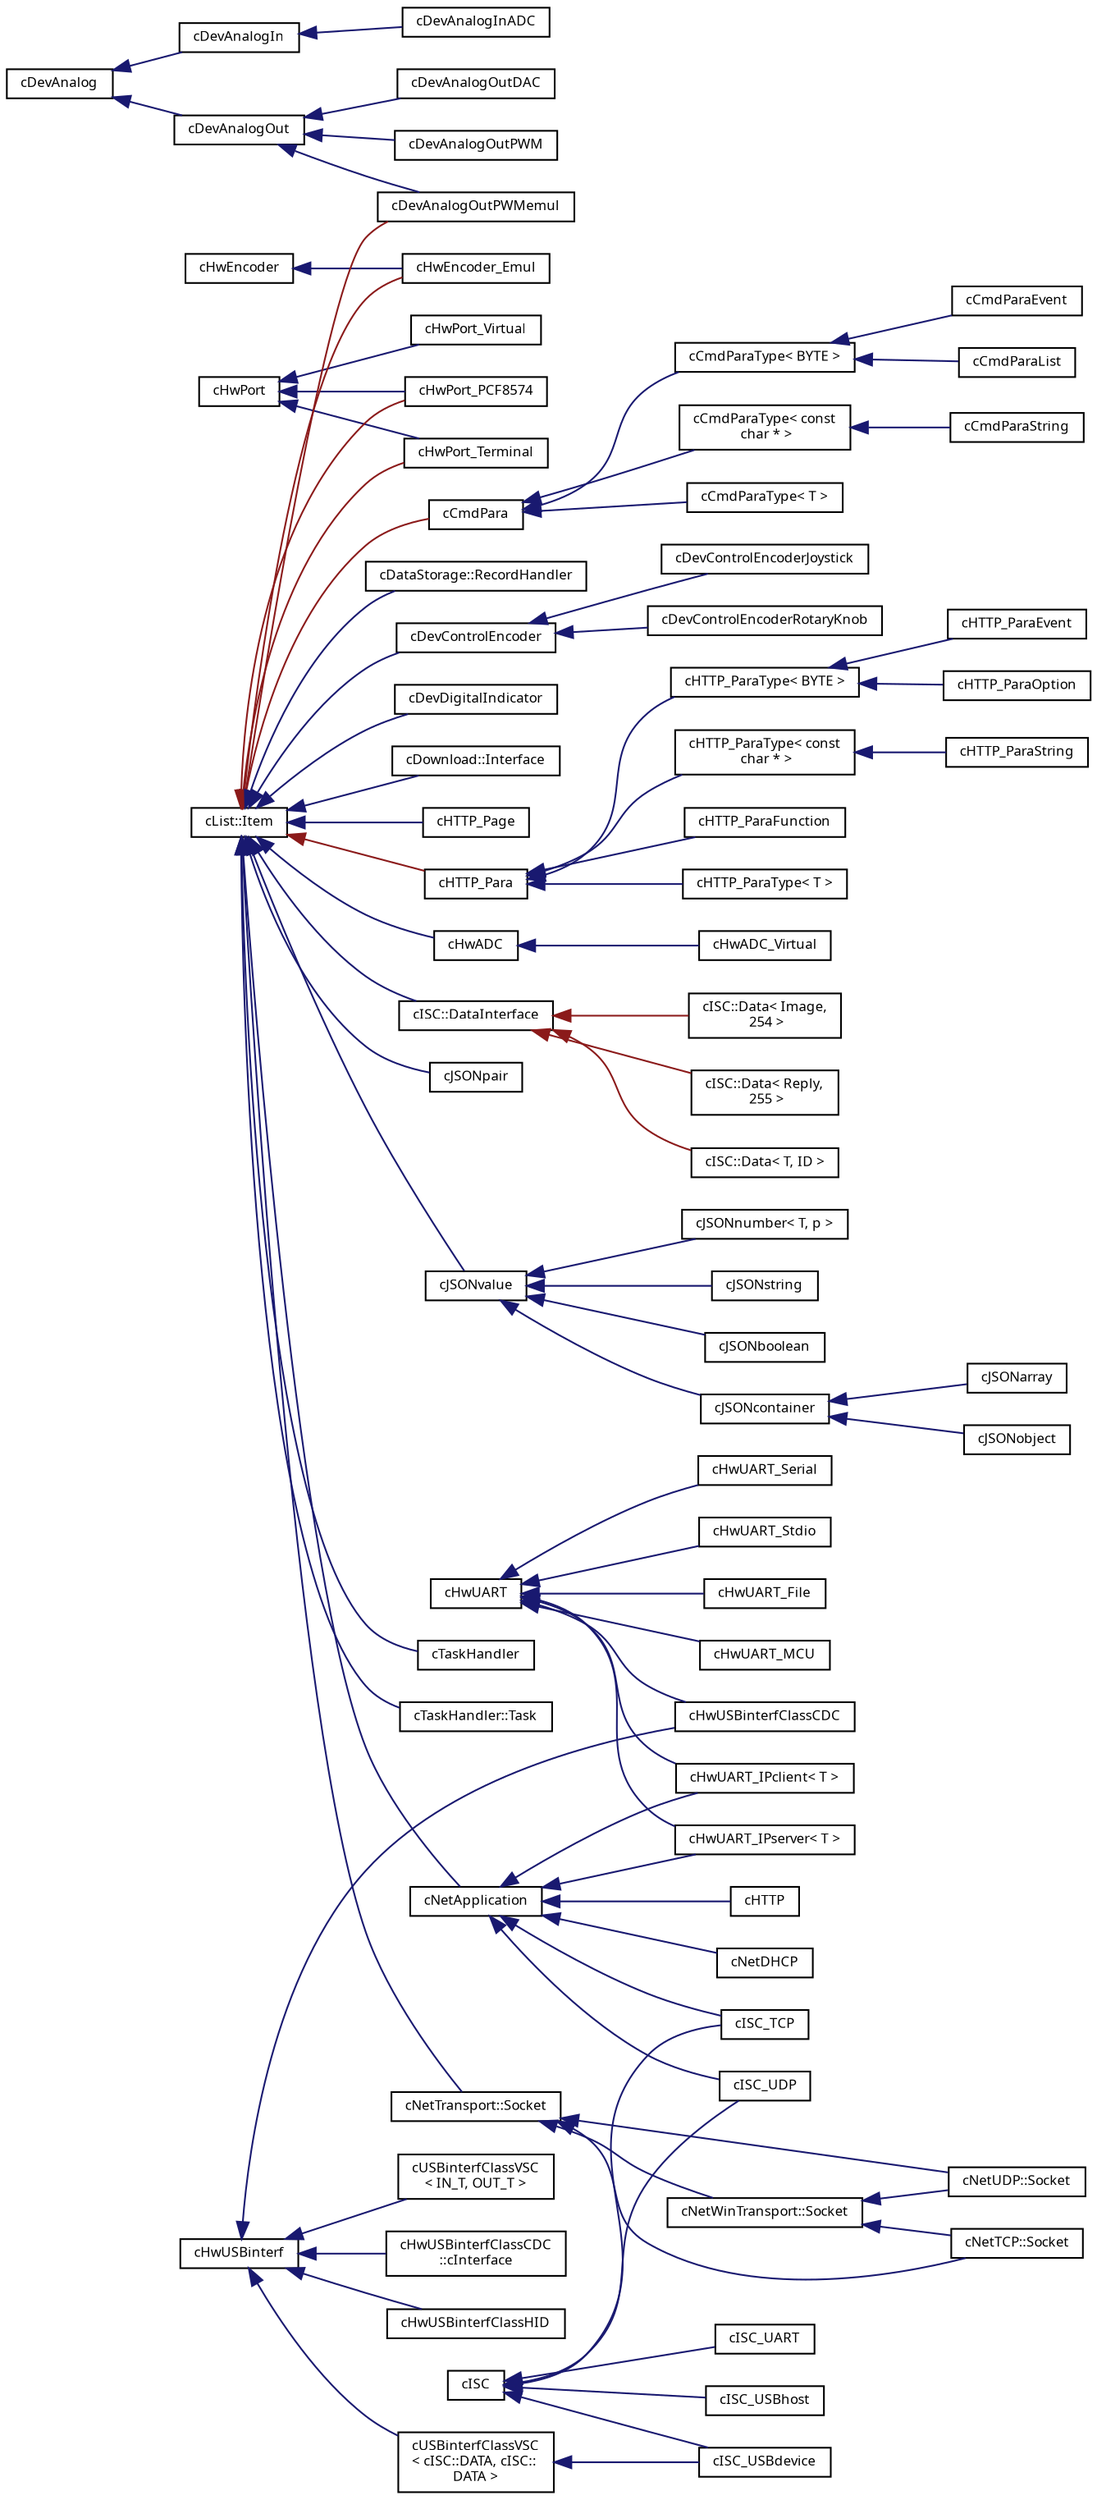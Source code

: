 digraph "Graphical Class Hierarchy"
{
  edge [fontname="Sans",fontsize="8",labelfontname="Sans",labelfontsize="8"];
  node [fontname="Sans",fontsize="8",shape=record];
  rankdir="LR";
  Node1 [label="cDevAnalog",height=0.2,width=0.4,color="black", fillcolor="white", style="filled",URL="$classc_dev_analog.html",tooltip="Access to analog I/O devices. "];
  Node1 -> Node2 [dir="back",color="midnightblue",fontsize="8",style="solid",fontname="Sans"];
  Node2 [label="cDevAnalogIn",height=0.2,width=0.4,color="black", fillcolor="white", style="filled",URL="$classc_dev_analog_in.html",tooltip="Abstract class for analog input devices. "];
  Node2 -> Node3 [dir="back",color="midnightblue",fontsize="8",style="solid",fontname="Sans"];
  Node3 [label="cDevAnalogInADC",height=0.2,width=0.4,color="black", fillcolor="white", style="filled",URL="$classc_dev_analog_in_a_d_c.html",tooltip="Analog input device, using cHwADC. "];
  Node1 -> Node4 [dir="back",color="midnightblue",fontsize="8",style="solid",fontname="Sans"];
  Node4 [label="cDevAnalogOut",height=0.2,width=0.4,color="black", fillcolor="white", style="filled",URL="$classc_dev_analog_out.html",tooltip="Abstract class for analog output devices. "];
  Node4 -> Node5 [dir="back",color="midnightblue",fontsize="8",style="solid",fontname="Sans"];
  Node5 [label="cDevAnalogOutDAC",height=0.2,width=0.4,color="black", fillcolor="white", style="filled",URL="$classc_dev_analog_out_d_a_c.html",tooltip="Analog input device, using cHwDAC. "];
  Node4 -> Node6 [dir="back",color="midnightblue",fontsize="8",style="solid",fontname="Sans"];
  Node6 [label="cDevAnalogOutPWM",height=0.2,width=0.4,color="black", fillcolor="white", style="filled",URL="$classc_dev_analog_out_p_w_m.html",tooltip="Analog output device (PWM), using cHwTimer. "];
  Node4 -> Node7 [dir="back",color="midnightblue",fontsize="8",style="solid",fontname="Sans"];
  Node7 [label="cDevAnalogOutPWMemul",height=0.2,width=0.4,color="black", fillcolor="white", style="filled",URL="$classc_dev_analog_out_p_w_memul.html",tooltip="Analog output device (PWM), using emulated PWM. "];
  Node8 [label="cHwEncoder",height=0.2,width=0.4,color="black", fillcolor="white", style="filled",URL="$classc_hw_encoder.html",tooltip="Abstract class supporting a quadratur encoder. "];
  Node8 -> Node9 [dir="back",color="midnightblue",fontsize="8",style="solid",fontname="Sans"];
  Node9 [label="cHwEncoder_Emul",height=0.2,width=0.4,color="black", fillcolor="white", style="filled",URL="$classc_hw_encoder___emul.html"];
  Node10 [label="cHwPort",height=0.2,width=0.4,color="black", fillcolor="white", style="filled",URL="$classc_hw_port.html",tooltip="Abstract class supporting general purpose I/O hardware. "];
  Node10 -> Node11 [dir="back",color="midnightblue",fontsize="8",style="solid",fontname="Sans"];
  Node11 [label="cHwPort_PCF8574",height=0.2,width=0.4,color="black", fillcolor="white", style="filled",URL="$classc_hw_port___p_c_f8574.html",tooltip="Implementation of the digital port expander PCF8574 (I2C-device) "];
  Node10 -> Node12 [dir="back",color="midnightblue",fontsize="8",style="solid",fontname="Sans"];
  Node12 [label="cHwPort_Terminal",height=0.2,width=0.4,color="black", fillcolor="white", style="filled",URL="$classc_hw_port___terminal.html",tooltip="Digital I/O terminal. "];
  Node10 -> Node13 [dir="back",color="midnightblue",fontsize="8",style="solid",fontname="Sans"];
  Node13 [label="cHwPort_Virtual",height=0.2,width=0.4,color="black", fillcolor="white", style="filled",URL="$classc_hw_port___virtual.html",tooltip="Implementation of a digital I/O interface. "];
  Node14 [label="cHwUART",height=0.2,width=0.4,color="black", fillcolor="white", style="filled",URL="$classc_hw_u_a_r_t.html",tooltip="Abstract class supporting the UART hardware. "];
  Node14 -> Node15 [dir="back",color="midnightblue",fontsize="8",style="solid",fontname="Sans"];
  Node15 [label="cHwUART_File",height=0.2,width=0.4,color="black", fillcolor="white", style="filled",URL="$classc_hw_u_a_r_t___file.html",tooltip="Emulate an UART interface by file read/write. "];
  Node14 -> Node16 [dir="back",color="midnightblue",fontsize="8",style="solid",fontname="Sans"];
  Node16 [label="cHwUART_IPclient\< T \>",height=0.2,width=0.4,color="black", fillcolor="white", style="filled",URL="$classc_hw_u_a_r_t___i_pclient.html"];
  Node14 -> Node17 [dir="back",color="midnightblue",fontsize="8",style="solid",fontname="Sans"];
  Node17 [label="cHwUART_IPserver\< T \>",height=0.2,width=0.4,color="black", fillcolor="white", style="filled",URL="$classc_hw_u_a_r_t___i_pserver.html"];
  Node14 -> Node18 [dir="back",color="midnightblue",fontsize="8",style="solid",fontname="Sans"];
  Node18 [label="cHwUART_MCU",height=0.2,width=0.4,color="black", fillcolor="white", style="filled",URL="$classc_hw_u_a_r_t___m_c_u.html"];
  Node14 -> Node19 [dir="back",color="midnightblue",fontsize="8",style="solid",fontname="Sans"];
  Node19 [label="cHwUART_Serial",height=0.2,width=0.4,color="black", fillcolor="white", style="filled",URL="$classc_hw_u_a_r_t___serial.html"];
  Node14 -> Node20 [dir="back",color="midnightblue",fontsize="8",style="solid",fontname="Sans"];
  Node20 [label="cHwUART_Stdio",height=0.2,width=0.4,color="black", fillcolor="white", style="filled",URL="$classc_hw_u_a_r_t___stdio.html",tooltip="Emulate an UART/Terminal interface by stdin/stdout. "];
  Node14 -> Node21 [dir="back",color="midnightblue",fontsize="8",style="solid",fontname="Sans"];
  Node21 [label="cHwUSBinterfClassCDC",height=0.2,width=0.4,color="black", fillcolor="white", style="filled",URL="$classc_hw_u_s_binterf_class_c_d_c.html"];
  Node22 [label="cHwUSBinterf",height=0.2,width=0.4,color="black", fillcolor="white", style="filled",URL="$classc_hw_u_s_binterf.html"];
  Node22 -> Node21 [dir="back",color="midnightblue",fontsize="8",style="solid",fontname="Sans"];
  Node22 -> Node23 [dir="back",color="midnightblue",fontsize="8",style="solid",fontname="Sans"];
  Node23 [label="cHwUSBinterfClassCDC\l::cInterface",height=0.2,width=0.4,color="black", fillcolor="white", style="filled",URL="$classc_hw_u_s_binterf_class_c_d_c_1_1c_interface.html"];
  Node22 -> Node24 [dir="back",color="midnightblue",fontsize="8",style="solid",fontname="Sans"];
  Node24 [label="cHwUSBinterfClassHID",height=0.2,width=0.4,color="black", fillcolor="white", style="filled",URL="$classc_hw_u_s_binterf_class_h_i_d.html"];
  Node22 -> Node25 [dir="back",color="midnightblue",fontsize="8",style="solid",fontname="Sans"];
  Node25 [label="cUSBinterfClassVSC\l\< IN_T, OUT_T \>",height=0.2,width=0.4,color="black", fillcolor="white", style="filled",URL="$classc_u_s_binterf_class_v_s_c.html",tooltip="Template class supporting USB communication as vendor specific class (VSC) "];
  Node22 -> Node26 [dir="back",color="midnightblue",fontsize="8",style="solid",fontname="Sans"];
  Node26 [label="cUSBinterfClassVSC\l\< cISC::DATA, cISC::\lDATA \>",height=0.2,width=0.4,color="black", fillcolor="white", style="filled",URL="$classc_u_s_binterf_class_v_s_c.html"];
  Node26 -> Node27 [dir="back",color="midnightblue",fontsize="8",style="solid",fontname="Sans"];
  Node27 [label="cISC_USBdevice",height=0.2,width=0.4,color="black", fillcolor="white", style="filled",URL="$classc_i_s_c___u_s_bdevice.html",tooltip="ISC transport class with USB hardware. "];
  Node28 [label="cISC",height=0.2,width=0.4,color="black", fillcolor="white", style="filled",URL="$classc_i_s_c.html",tooltip="ISC transport base class. "];
  Node28 -> Node29 [dir="back",color="midnightblue",fontsize="8",style="solid",fontname="Sans"];
  Node29 [label="cISC_TCP",height=0.2,width=0.4,color="black", fillcolor="white", style="filled",URL="$classc_i_s_c___t_c_p.html",tooltip="ISC transport class with TCP. "];
  Node28 -> Node30 [dir="back",color="midnightblue",fontsize="8",style="solid",fontname="Sans"];
  Node30 [label="cISC_UART",height=0.2,width=0.4,color="black", fillcolor="white", style="filled",URL="$classc_i_s_c___u_a_r_t.html",tooltip="ISC transport class with UART hardware. "];
  Node28 -> Node31 [dir="back",color="midnightblue",fontsize="8",style="solid",fontname="Sans"];
  Node31 [label="cISC_UDP",height=0.2,width=0.4,color="black", fillcolor="white", style="filled",URL="$classc_i_s_c___u_d_p.html",tooltip="ISC transport class with UDP. "];
  Node28 -> Node27 [dir="back",color="midnightblue",fontsize="8",style="solid",fontname="Sans"];
  Node28 -> Node32 [dir="back",color="midnightblue",fontsize="8",style="solid",fontname="Sans"];
  Node32 [label="cISC_USBhost",height=0.2,width=0.4,color="black", fillcolor="white", style="filled",URL="$classc_i_s_c___u_s_bhost.html",tooltip="... "];
  Node33 [label="cList::Item",height=0.2,width=0.4,color="black", fillcolor="white", style="filled",URL="$classc_list_1_1_item.html",tooltip="Base class for list items. "];
  Node33 -> Node34 [dir="back",color="firebrick4",fontsize="8",style="solid",fontname="Sans"];
  Node34 [label="cCmdPara",height=0.2,width=0.4,color="black", fillcolor="white", style="filled",URL="$classc_cmd_para.html",tooltip="Abstract class defining a command parameter. "];
  Node34 -> Node35 [dir="back",color="midnightblue",fontsize="8",style="solid",fontname="Sans"];
  Node35 [label="cCmdParaType\< T \>",height=0.2,width=0.4,color="black", fillcolor="white", style="filled",URL="$classc_cmd_para_type.html",tooltip="Template class to define a parameter with basic data types. "];
  Node34 -> Node36 [dir="back",color="midnightblue",fontsize="8",style="solid",fontname="Sans"];
  Node36 [label="cCmdParaType\< BYTE \>",height=0.2,width=0.4,color="black", fillcolor="white", style="filled",URL="$classc_cmd_para_type.html"];
  Node36 -> Node37 [dir="back",color="midnightblue",fontsize="8",style="solid",fontname="Sans"];
  Node37 [label="cCmdParaEvent",height=0.2,width=0.4,color="black", fillcolor="white", style="filled",URL="$classc_cmd_para_event.html",tooltip="EVENT parameter. "];
  Node36 -> Node38 [dir="back",color="midnightblue",fontsize="8",style="solid",fontname="Sans"];
  Node38 [label="cCmdParaList",height=0.2,width=0.4,color="black", fillcolor="white", style="filled",URL="$classc_cmd_para_list.html",tooltip="Parameter with a list of values. "];
  Node34 -> Node39 [dir="back",color="midnightblue",fontsize="8",style="solid",fontname="Sans"];
  Node39 [label="cCmdParaType\< const\l char * \>",height=0.2,width=0.4,color="black", fillcolor="white", style="filled",URL="$classc_cmd_para_type.html"];
  Node39 -> Node40 [dir="back",color="midnightblue",fontsize="8",style="solid",fontname="Sans"];
  Node40 [label="cCmdParaString",height=0.2,width=0.4,color="black", fillcolor="white", style="filled",URL="$classc_cmd_para_string.html",tooltip="String parameter. "];
  Node33 -> Node41 [dir="back",color="midnightblue",fontsize="8",style="solid",fontname="Sans"];
  Node41 [label="cDataStorage::RecordHandler",height=0.2,width=0.4,color="black", fillcolor="white", style="filled",URL="$classc_data_storage_1_1_record_handler.html"];
  Node33 -> Node7 [dir="back",color="firebrick4",fontsize="8",style="solid",fontname="Sans"];
  Node33 -> Node42 [dir="back",color="midnightblue",fontsize="8",style="solid",fontname="Sans"];
  Node42 [label="cDevControlEncoder",height=0.2,width=0.4,color="black", fillcolor="white", style="filled",URL="$classc_dev_control_encoder.html"];
  Node42 -> Node43 [dir="back",color="midnightblue",fontsize="8",style="solid",fontname="Sans"];
  Node43 [label="cDevControlEncoderJoystick",height=0.2,width=0.4,color="black", fillcolor="white", style="filled",URL="$classc_dev_control_encoder_joystick.html"];
  Node42 -> Node44 [dir="back",color="midnightblue",fontsize="8",style="solid",fontname="Sans"];
  Node44 [label="cDevControlEncoderRotaryKnob",height=0.2,width=0.4,color="black", fillcolor="white", style="filled",URL="$classc_dev_control_encoder_rotary_knob.html"];
  Node33 -> Node45 [dir="back",color="midnightblue",fontsize="8",style="solid",fontname="Sans"];
  Node45 [label="cDevDigitalIndicator",height=0.2,width=0.4,color="black", fillcolor="white", style="filled",URL="$classc_dev_digital_indicator.html",tooltip="... "];
  Node33 -> Node46 [dir="back",color="midnightblue",fontsize="8",style="solid",fontname="Sans"];
  Node46 [label="cDownload::Interface",height=0.2,width=0.4,color="black", fillcolor="white", style="filled",URL="$classc_download_1_1_interface.html",tooltip="Connecting a memory area with download. "];
  Node33 -> Node47 [dir="back",color="midnightblue",fontsize="8",style="solid",fontname="Sans"];
  Node47 [label="cHTTP_Page",height=0.2,width=0.4,color="black", fillcolor="white", style="filled",URL="$classc_h_t_t_p___page.html"];
  Node33 -> Node48 [dir="back",color="firebrick4",fontsize="8",style="solid",fontname="Sans"];
  Node48 [label="cHTTP_Para",height=0.2,width=0.4,color="black", fillcolor="white", style="filled",URL="$classc_h_t_t_p___para.html",tooltip="Abstract class defining a command parameter. "];
  Node48 -> Node49 [dir="back",color="midnightblue",fontsize="8",style="solid",fontname="Sans"];
  Node49 [label="cHTTP_ParaFunction",height=0.2,width=0.4,color="black", fillcolor="white", style="filled",URL="$classc_h_t_t_p___para_function.html",tooltip="... "];
  Node48 -> Node50 [dir="back",color="midnightblue",fontsize="8",style="solid",fontname="Sans"];
  Node50 [label="cHTTP_ParaType\< T \>",height=0.2,width=0.4,color="black", fillcolor="white", style="filled",URL="$classc_h_t_t_p___para_type.html",tooltip="Template class to define a parameter with basic data types. "];
  Node48 -> Node51 [dir="back",color="midnightblue",fontsize="8",style="solid",fontname="Sans"];
  Node51 [label="cHTTP_ParaType\< BYTE \>",height=0.2,width=0.4,color="black", fillcolor="white", style="filled",URL="$classc_h_t_t_p___para_type.html"];
  Node51 -> Node52 [dir="back",color="midnightblue",fontsize="8",style="solid",fontname="Sans"];
  Node52 [label="cHTTP_ParaEvent",height=0.2,width=0.4,color="black", fillcolor="white", style="filled",URL="$classc_h_t_t_p___para_event.html",tooltip="Parameter with a list of values. "];
  Node51 -> Node53 [dir="back",color="midnightblue",fontsize="8",style="solid",fontname="Sans"];
  Node53 [label="cHTTP_ParaOption",height=0.2,width=0.4,color="black", fillcolor="white", style="filled",URL="$classc_h_t_t_p___para_option.html",tooltip="Template class to define a parameter with basic data types. "];
  Node48 -> Node54 [dir="back",color="midnightblue",fontsize="8",style="solid",fontname="Sans"];
  Node54 [label="cHTTP_ParaType\< const\l char * \>",height=0.2,width=0.4,color="black", fillcolor="white", style="filled",URL="$classc_h_t_t_p___para_type.html"];
  Node54 -> Node55 [dir="back",color="midnightblue",fontsize="8",style="solid",fontname="Sans"];
  Node55 [label="cHTTP_ParaString",height=0.2,width=0.4,color="black", fillcolor="white", style="filled",URL="$classc_h_t_t_p___para_string.html",tooltip="String parameter. "];
  Node33 -> Node56 [dir="back",color="midnightblue",fontsize="8",style="solid",fontname="Sans"];
  Node56 [label="cHwADC",height=0.2,width=0.4,color="black", fillcolor="white", style="filled",URL="$classc_hw_a_d_c.html",tooltip="Abstract class supporting the analog to digital converter (ADC) "];
  Node56 -> Node57 [dir="back",color="midnightblue",fontsize="8",style="solid",fontname="Sans"];
  Node57 [label="cHwADC_Virtual",height=0.2,width=0.4,color="black", fillcolor="white", style="filled",URL="$classc_hw_a_d_c___virtual.html",tooltip="Implementation of the analg to digital converter (ADC) "];
  Node33 -> Node9 [dir="back",color="firebrick4",fontsize="8",style="solid",fontname="Sans"];
  Node33 -> Node11 [dir="back",color="firebrick4",fontsize="8",style="solid",fontname="Sans"];
  Node33 -> Node12 [dir="back",color="firebrick4",fontsize="8",style="solid",fontname="Sans"];
  Node33 -> Node58 [dir="back",color="midnightblue",fontsize="8",style="solid",fontname="Sans"];
  Node58 [label="cISC::DataInterface",height=0.2,width=0.4,color="black", fillcolor="white", style="filled",URL="$classc_i_s_c_1_1_data_interface.html"];
  Node58 -> Node59 [dir="back",color="firebrick4",fontsize="8",style="solid",fontname="Sans"];
  Node59 [label="cISC::Data\< T, ID \>",height=0.2,width=0.4,color="black", fillcolor="white", style="filled",URL="$classc_i_s_c_1_1_data.html"];
  Node58 -> Node60 [dir="back",color="firebrick4",fontsize="8",style="solid",fontname="Sans"];
  Node60 [label="cISC::Data\< Image,\l 254 \>",height=0.2,width=0.4,color="black", fillcolor="white", style="filled",URL="$classc_i_s_c_1_1_data.html"];
  Node58 -> Node61 [dir="back",color="firebrick4",fontsize="8",style="solid",fontname="Sans"];
  Node61 [label="cISC::Data\< Reply,\l 255 \>",height=0.2,width=0.4,color="black", fillcolor="white", style="filled",URL="$classc_i_s_c_1_1_data.html"];
  Node33 -> Node62 [dir="back",color="midnightblue",fontsize="8",style="solid",fontname="Sans"];
  Node62 [label="cJSONpair",height=0.2,width=0.4,color="black", fillcolor="white", style="filled",URL="$classc_j_s_o_npair.html"];
  Node33 -> Node63 [dir="back",color="midnightblue",fontsize="8",style="solid",fontname="Sans"];
  Node63 [label="cJSONvalue",height=0.2,width=0.4,color="black", fillcolor="white", style="filled",URL="$classc_j_s_o_nvalue.html"];
  Node63 -> Node64 [dir="back",color="midnightblue",fontsize="8",style="solid",fontname="Sans"];
  Node64 [label="cJSONboolean",height=0.2,width=0.4,color="black", fillcolor="white", style="filled",URL="$classc_j_s_o_nboolean.html"];
  Node63 -> Node65 [dir="back",color="midnightblue",fontsize="8",style="solid",fontname="Sans"];
  Node65 [label="cJSONcontainer",height=0.2,width=0.4,color="black", fillcolor="white", style="filled",URL="$classc_j_s_o_ncontainer.html"];
  Node65 -> Node66 [dir="back",color="midnightblue",fontsize="8",style="solid",fontname="Sans"];
  Node66 [label="cJSONarray",height=0.2,width=0.4,color="black", fillcolor="white", style="filled",URL="$classc_j_s_o_narray.html"];
  Node65 -> Node67 [dir="back",color="midnightblue",fontsize="8",style="solid",fontname="Sans"];
  Node67 [label="cJSONobject",height=0.2,width=0.4,color="black", fillcolor="white", style="filled",URL="$classc_j_s_o_nobject.html"];
  Node63 -> Node68 [dir="back",color="midnightblue",fontsize="8",style="solid",fontname="Sans"];
  Node68 [label="cJSONnumber\< T, p \>",height=0.2,width=0.4,color="black", fillcolor="white", style="filled",URL="$classc_j_s_o_nnumber.html"];
  Node63 -> Node69 [dir="back",color="midnightblue",fontsize="8",style="solid",fontname="Sans"];
  Node69 [label="cJSONstring",height=0.2,width=0.4,color="black", fillcolor="white", style="filled",URL="$classc_j_s_o_nstring.html"];
  Node33 -> Node70 [dir="back",color="midnightblue",fontsize="8",style="solid",fontname="Sans"];
  Node70 [label="cNetApplication",height=0.2,width=0.4,color="black", fillcolor="white", style="filled",URL="$classc_net_application.html"];
  Node70 -> Node71 [dir="back",color="midnightblue",fontsize="8",style="solid",fontname="Sans"];
  Node71 [label="cHTTP",height=0.2,width=0.4,color="black", fillcolor="white", style="filled",URL="$classc_h_t_t_p.html",tooltip="??? "];
  Node70 -> Node16 [dir="back",color="midnightblue",fontsize="8",style="solid",fontname="Sans"];
  Node70 -> Node17 [dir="back",color="midnightblue",fontsize="8",style="solid",fontname="Sans"];
  Node70 -> Node29 [dir="back",color="midnightblue",fontsize="8",style="solid",fontname="Sans"];
  Node70 -> Node31 [dir="back",color="midnightblue",fontsize="8",style="solid",fontname="Sans"];
  Node70 -> Node72 [dir="back",color="midnightblue",fontsize="8",style="solid",fontname="Sans"];
  Node72 [label="cNetDHCP",height=0.2,width=0.4,color="black", fillcolor="white", style="filled",URL="$classc_net_d_h_c_p.html"];
  Node33 -> Node73 [dir="back",color="midnightblue",fontsize="8",style="solid",fontname="Sans"];
  Node73 [label="cNetTransport::Socket",height=0.2,width=0.4,color="black", fillcolor="white", style="filled",URL="$classc_net_transport_1_1_socket.html"];
  Node73 -> Node74 [dir="back",color="midnightblue",fontsize="8",style="solid",fontname="Sans"];
  Node74 [label="cNetTCP::Socket",height=0.2,width=0.4,color="black", fillcolor="white", style="filled",URL="$classc_net_t_c_p_1_1_socket.html"];
  Node73 -> Node75 [dir="back",color="midnightblue",fontsize="8",style="solid",fontname="Sans"];
  Node75 [label="cNetUDP::Socket",height=0.2,width=0.4,color="black", fillcolor="white", style="filled",URL="$classc_net_u_d_p_1_1_socket.html"];
  Node73 -> Node76 [dir="back",color="midnightblue",fontsize="8",style="solid",fontname="Sans"];
  Node76 [label="cNetWinTransport::Socket",height=0.2,width=0.4,color="black", fillcolor="white", style="filled",URL="$classc_net_win_transport_1_1_socket.html"];
  Node76 -> Node74 [dir="back",color="midnightblue",fontsize="8",style="solid",fontname="Sans"];
  Node76 -> Node75 [dir="back",color="midnightblue",fontsize="8",style="solid",fontname="Sans"];
  Node33 -> Node77 [dir="back",color="midnightblue",fontsize="8",style="solid",fontname="Sans"];
  Node77 [label="cTaskHandler",height=0.2,width=0.4,color="black", fillcolor="white", style="filled",URL="$classc_task_handler.html"];
  Node33 -> Node78 [dir="back",color="midnightblue",fontsize="8",style="solid",fontname="Sans"];
  Node78 [label="cTaskHandler::Task",height=0.2,width=0.4,color="black", fillcolor="white", style="filled",URL="$classc_task_handler_1_1_task.html",tooltip="Base class for tasks. "];
}

